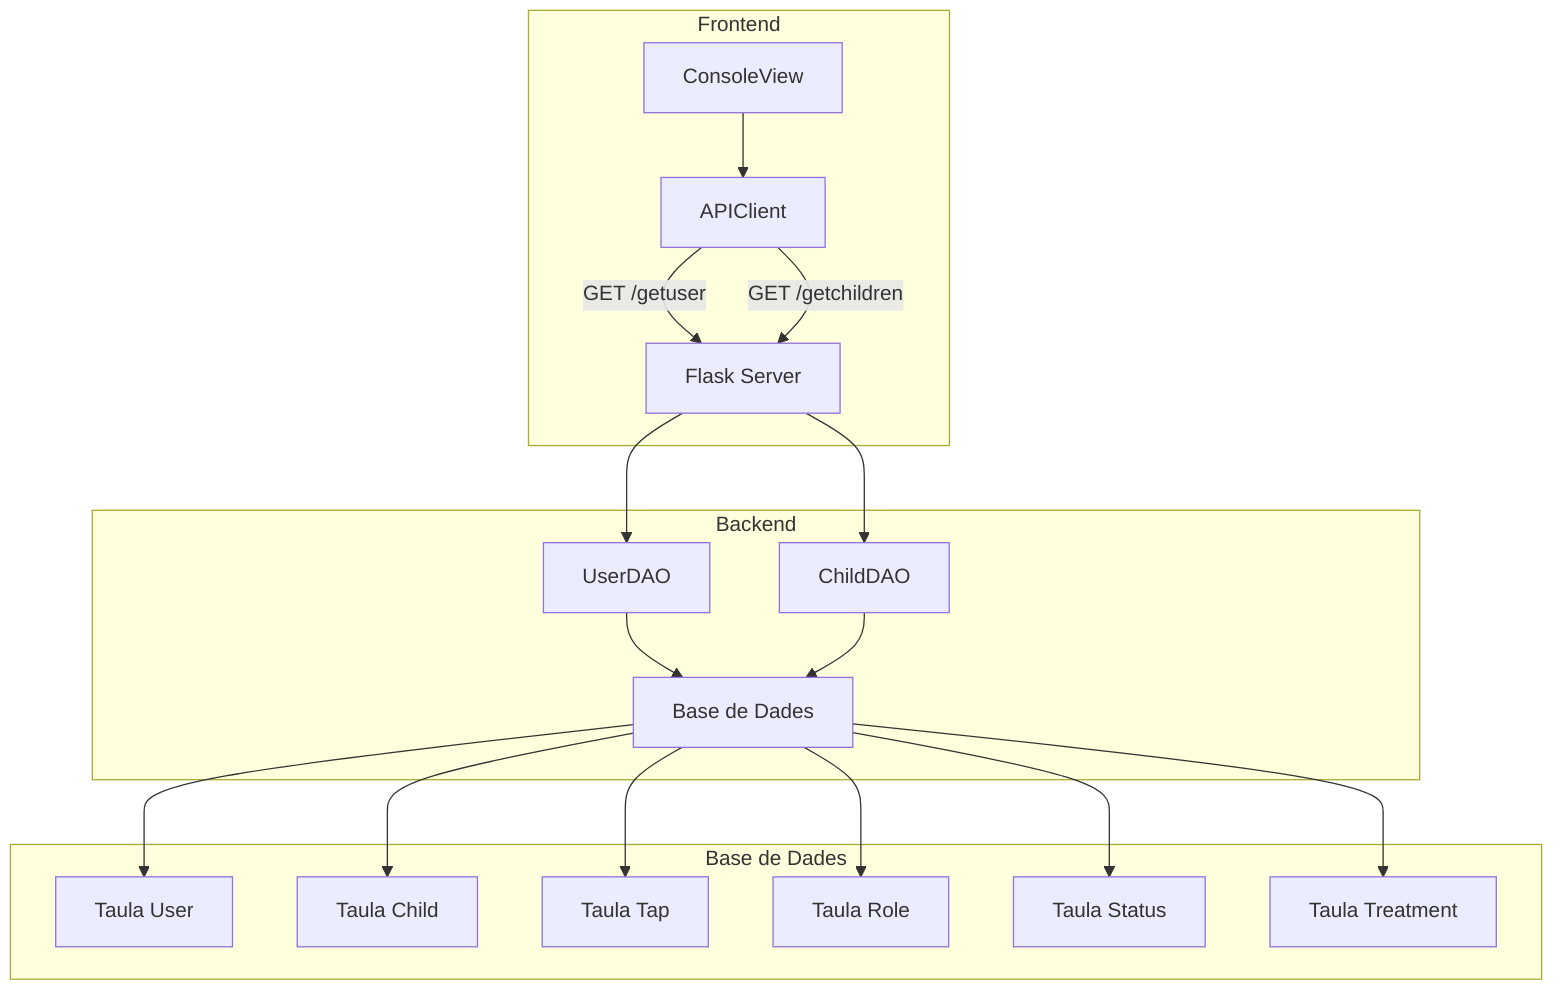 graph TD
    subgraph Frontend
        A[ConsoleView] --> B[APIClient]
        B -->|GET /getuser| C[Backend]
        B -->|GET /getchildren| C
    end

    subgraph Backend
        C[Flask Server] --> D[UserDAO]
        C --> E[ChildDAO]
        D --> F[Base de Dades]
        E --> F
    end

    subgraph Base de Dades
        F[Base de Dades] --> G[Taula User]
        F --> H[Taula Child]
        F --> I[Taula Tap]
        F --> J[Taula Role]
        F --> K[Taula Status]
        F --> L[Taula Treatment]
    end